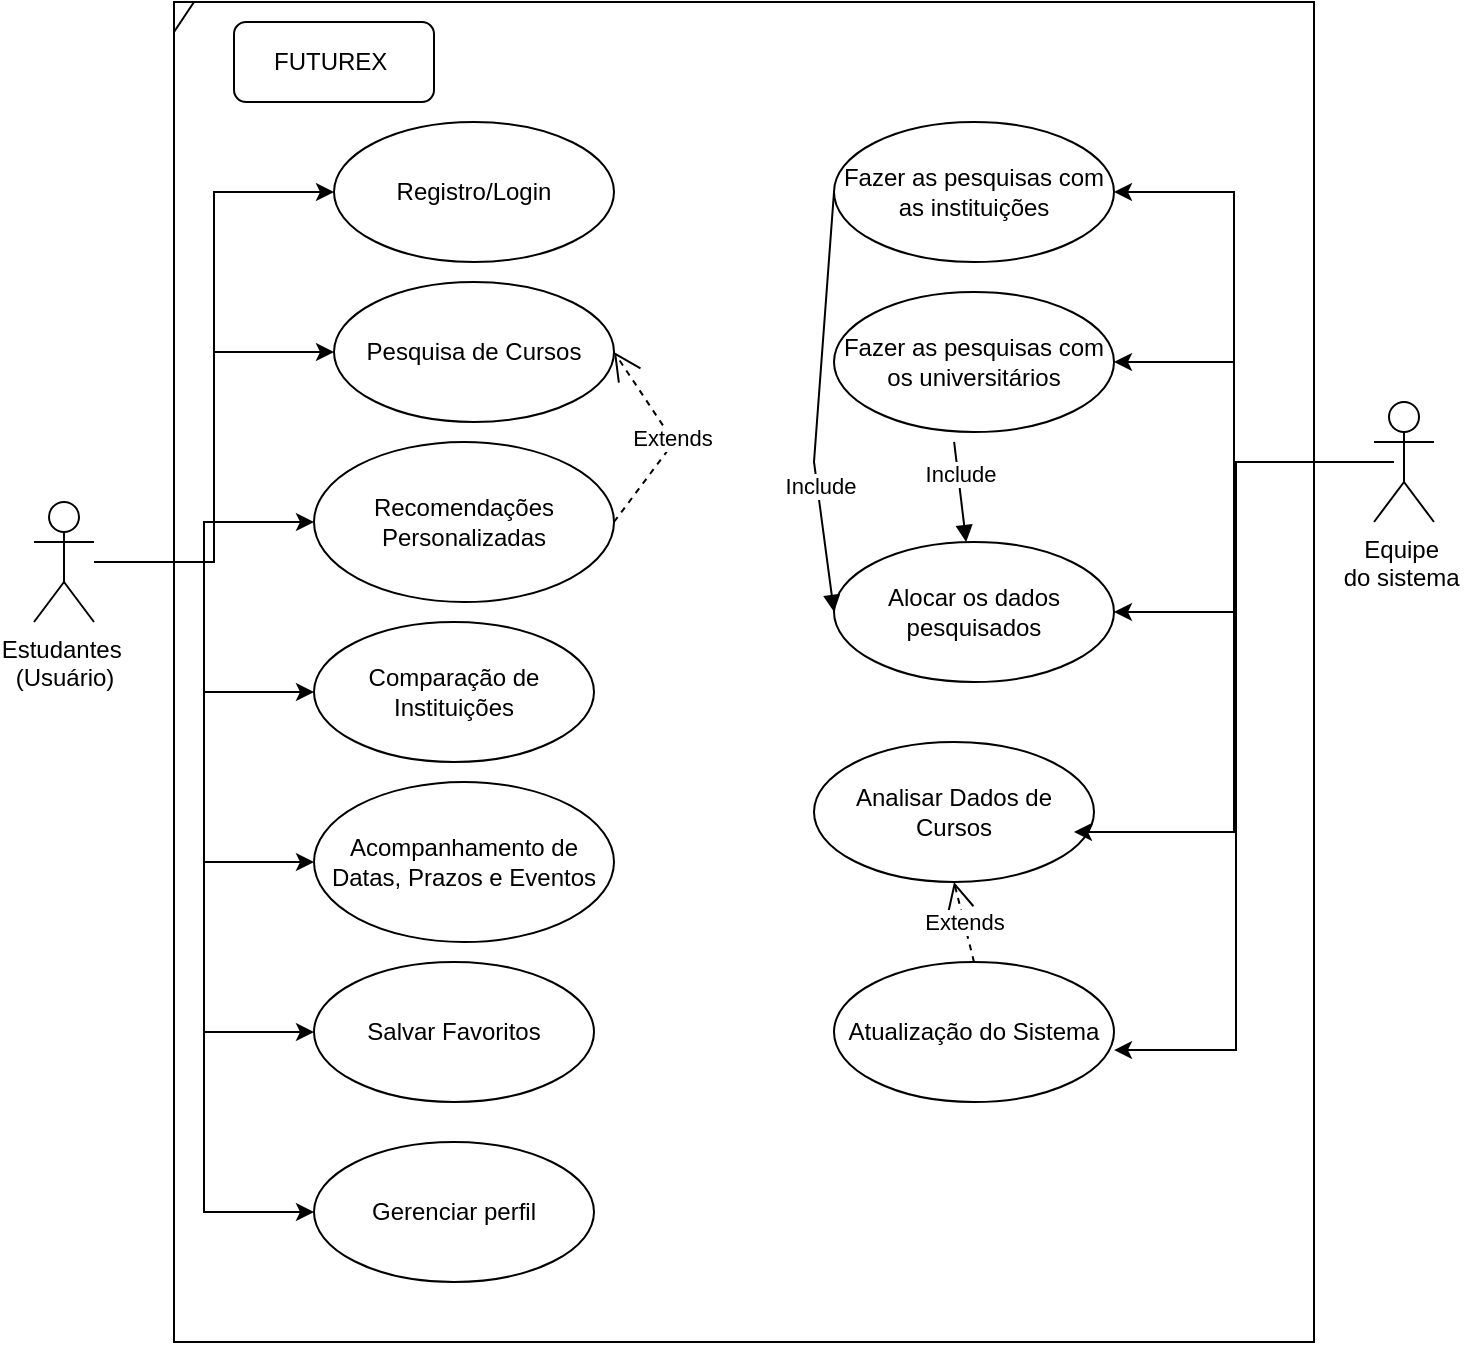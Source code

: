 <mxfile version="24.8.4">
  <diagram name="Página-1" id="-24_yZQOfbj3OQJfO07C">
    <mxGraphModel dx="833" dy="451" grid="1" gridSize="10" guides="1" tooltips="1" connect="1" arrows="1" fold="1" page="1" pageScale="1" pageWidth="827" pageHeight="1169" math="0" shadow="0">
      <root>
        <mxCell id="0" />
        <mxCell id="1" parent="0" />
        <mxCell id="6-74U6Mi0UwLJI_alVvZ-22" style="edgeStyle=orthogonalEdgeStyle;rounded=0;orthogonalLoop=1;jettySize=auto;html=1;entryX=0;entryY=0.5;entryDx=0;entryDy=0;" parent="1" source="6-74U6Mi0UwLJI_alVvZ-9" target="6-74U6Mi0UwLJI_alVvZ-13" edge="1">
          <mxGeometry relative="1" as="geometry" />
        </mxCell>
        <mxCell id="6-74U6Mi0UwLJI_alVvZ-23" style="edgeStyle=orthogonalEdgeStyle;rounded=0;orthogonalLoop=1;jettySize=auto;html=1;entryX=0;entryY=0.5;entryDx=0;entryDy=0;" parent="1" source="6-74U6Mi0UwLJI_alVvZ-9" target="6-74U6Mi0UwLJI_alVvZ-14" edge="1">
          <mxGeometry relative="1" as="geometry">
            <Array as="points">
              <mxPoint x="180" y="280" />
              <mxPoint x="180" y="175" />
            </Array>
          </mxGeometry>
        </mxCell>
        <mxCell id="6-74U6Mi0UwLJI_alVvZ-27" style="edgeStyle=orthogonalEdgeStyle;rounded=0;orthogonalLoop=1;jettySize=auto;html=1;entryX=0;entryY=0.5;entryDx=0;entryDy=0;" parent="1" source="6-74U6Mi0UwLJI_alVvZ-9" target="6-74U6Mi0UwLJI_alVvZ-15" edge="1">
          <mxGeometry relative="1" as="geometry" />
        </mxCell>
        <mxCell id="6-74U6Mi0UwLJI_alVvZ-28" style="edgeStyle=orthogonalEdgeStyle;rounded=0;orthogonalLoop=1;jettySize=auto;html=1;entryX=0;entryY=0.5;entryDx=0;entryDy=0;" parent="1" source="6-74U6Mi0UwLJI_alVvZ-9" target="6-74U6Mi0UwLJI_alVvZ-17" edge="1">
          <mxGeometry relative="1" as="geometry" />
        </mxCell>
        <mxCell id="6-74U6Mi0UwLJI_alVvZ-29" style="edgeStyle=orthogonalEdgeStyle;rounded=0;orthogonalLoop=1;jettySize=auto;html=1;entryX=0;entryY=0.5;entryDx=0;entryDy=0;" parent="1" source="6-74U6Mi0UwLJI_alVvZ-9" target="6-74U6Mi0UwLJI_alVvZ-18" edge="1">
          <mxGeometry relative="1" as="geometry" />
        </mxCell>
        <mxCell id="6-74U6Mi0UwLJI_alVvZ-30" style="edgeStyle=orthogonalEdgeStyle;rounded=0;orthogonalLoop=1;jettySize=auto;html=1;entryX=0;entryY=0.5;entryDx=0;entryDy=0;" parent="1" source="6-74U6Mi0UwLJI_alVvZ-9" target="6-74U6Mi0UwLJI_alVvZ-16" edge="1">
          <mxGeometry relative="1" as="geometry" />
        </mxCell>
        <mxCell id="6-74U6Mi0UwLJI_alVvZ-51" style="edgeStyle=orthogonalEdgeStyle;rounded=0;orthogonalLoop=1;jettySize=auto;html=1;entryX=0;entryY=0.5;entryDx=0;entryDy=0;" parent="1" source="6-74U6Mi0UwLJI_alVvZ-9" target="6-74U6Mi0UwLJI_alVvZ-50" edge="1">
          <mxGeometry relative="1" as="geometry" />
        </mxCell>
        <mxCell id="6-74U6Mi0UwLJI_alVvZ-9" value="Estudantes&amp;nbsp;&lt;div&gt;(Usuário)&lt;/div&gt;" style="shape=umlActor;verticalLabelPosition=bottom;verticalAlign=top;html=1;" parent="1" vertex="1">
          <mxGeometry x="90" y="250" width="30" height="60" as="geometry" />
        </mxCell>
        <mxCell id="6-74U6Mi0UwLJI_alVvZ-31" style="edgeStyle=orthogonalEdgeStyle;rounded=0;orthogonalLoop=1;jettySize=auto;html=1;entryX=1;entryY=0.5;entryDx=0;entryDy=0;" parent="1" source="6-74U6Mi0UwLJI_alVvZ-11" target="6-74U6Mi0UwLJI_alVvZ-24" edge="1">
          <mxGeometry relative="1" as="geometry">
            <Array as="points">
              <mxPoint x="690" y="230" />
              <mxPoint x="690" y="95" />
            </Array>
          </mxGeometry>
        </mxCell>
        <mxCell id="6-74U6Mi0UwLJI_alVvZ-32" style="edgeStyle=orthogonalEdgeStyle;rounded=0;orthogonalLoop=1;jettySize=auto;html=1;entryX=1;entryY=0.5;entryDx=0;entryDy=0;" parent="1" source="6-74U6Mi0UwLJI_alVvZ-11" target="6-74U6Mi0UwLJI_alVvZ-25" edge="1">
          <mxGeometry relative="1" as="geometry">
            <Array as="points">
              <mxPoint x="690" y="230" />
              <mxPoint x="690" y="180" />
            </Array>
          </mxGeometry>
        </mxCell>
        <mxCell id="6-74U6Mi0UwLJI_alVvZ-45" style="edgeStyle=orthogonalEdgeStyle;rounded=0;orthogonalLoop=1;jettySize=auto;html=1;entryX=1;entryY=0.5;entryDx=0;entryDy=0;" parent="1" source="6-74U6Mi0UwLJI_alVvZ-11" target="6-74U6Mi0UwLJI_alVvZ-26" edge="1">
          <mxGeometry relative="1" as="geometry">
            <Array as="points">
              <mxPoint x="690" y="230" />
              <mxPoint x="690" y="305" />
            </Array>
          </mxGeometry>
        </mxCell>
        <mxCell id="6-74U6Mi0UwLJI_alVvZ-11" value="Equipe&amp;nbsp;&lt;div&gt;do sistema&amp;nbsp;&lt;/div&gt;" style="shape=umlActor;verticalLabelPosition=bottom;verticalAlign=top;html=1;" parent="1" vertex="1">
          <mxGeometry x="760" y="200" width="30" height="60" as="geometry" />
        </mxCell>
        <mxCell id="6-74U6Mi0UwLJI_alVvZ-12" value="" style="shape=umlFrame;whiteSpace=wrap;html=1;pointerEvents=0;width=10;height=15;" parent="1" vertex="1">
          <mxGeometry x="160" width="570" height="670" as="geometry" />
        </mxCell>
        <mxCell id="6-74U6Mi0UwLJI_alVvZ-13" value="Registro/Login" style="ellipse;whiteSpace=wrap;html=1;" parent="1" vertex="1">
          <mxGeometry x="240" y="60" width="140" height="70" as="geometry" />
        </mxCell>
        <mxCell id="6-74U6Mi0UwLJI_alVvZ-14" value="Pesquisa de Cursos" style="ellipse;whiteSpace=wrap;html=1;" parent="1" vertex="1">
          <mxGeometry x="240" y="140" width="140" height="70" as="geometry" />
        </mxCell>
        <mxCell id="6-74U6Mi0UwLJI_alVvZ-15" value="Recomendações Personalizadas" style="ellipse;whiteSpace=wrap;html=1;" parent="1" vertex="1">
          <mxGeometry x="230" y="220" width="150" height="80" as="geometry" />
        </mxCell>
        <mxCell id="6-74U6Mi0UwLJI_alVvZ-16" value="Salvar Favoritos" style="ellipse;whiteSpace=wrap;html=1;" parent="1" vertex="1">
          <mxGeometry x="230" y="480" width="140" height="70" as="geometry" />
        </mxCell>
        <mxCell id="6-74U6Mi0UwLJI_alVvZ-17" value="Comparação de Instituições" style="ellipse;whiteSpace=wrap;html=1;" parent="1" vertex="1">
          <mxGeometry x="230" y="310" width="140" height="70" as="geometry" />
        </mxCell>
        <mxCell id="6-74U6Mi0UwLJI_alVvZ-18" value="Acompanhamento de Datas, Prazos e Eventos" style="ellipse;whiteSpace=wrap;html=1;" parent="1" vertex="1">
          <mxGeometry x="230" y="390" width="150" height="80" as="geometry" />
        </mxCell>
        <mxCell id="6-74U6Mi0UwLJI_alVvZ-19" value="Analisar Dados de Cursos" style="ellipse;whiteSpace=wrap;html=1;" parent="1" vertex="1">
          <mxGeometry x="480" y="370" width="140" height="70" as="geometry" />
        </mxCell>
        <mxCell id="6-74U6Mi0UwLJI_alVvZ-20" value="Atualização do Sistema" style="ellipse;whiteSpace=wrap;html=1;" parent="1" vertex="1">
          <mxGeometry x="490" y="480" width="140" height="70" as="geometry" />
        </mxCell>
        <mxCell id="6-74U6Mi0UwLJI_alVvZ-24" value="Fazer as pesquisas com as instituições" style="ellipse;whiteSpace=wrap;html=1;" parent="1" vertex="1">
          <mxGeometry x="490" y="60" width="140" height="70" as="geometry" />
        </mxCell>
        <mxCell id="6-74U6Mi0UwLJI_alVvZ-25" value="Fazer as pesquisas com os universitários" style="ellipse;whiteSpace=wrap;html=1;" parent="1" vertex="1">
          <mxGeometry x="490" y="145" width="140" height="70" as="geometry" />
        </mxCell>
        <mxCell id="6-74U6Mi0UwLJI_alVvZ-26" value="Alocar os dados pesquisados" style="ellipse;whiteSpace=wrap;html=1;" parent="1" vertex="1">
          <mxGeometry x="490" y="270" width="140" height="70" as="geometry" />
        </mxCell>
        <mxCell id="6-74U6Mi0UwLJI_alVvZ-34" style="edgeStyle=orthogonalEdgeStyle;rounded=0;orthogonalLoop=1;jettySize=auto;html=1;entryX=1;entryY=0.5;entryDx=0;entryDy=0;" parent="1" edge="1">
          <mxGeometry relative="1" as="geometry">
            <mxPoint x="770" y="230" as="sourcePoint" />
            <mxPoint x="610.0" y="415" as="targetPoint" />
            <Array as="points">
              <mxPoint x="690" y="230" />
              <mxPoint x="690" y="415" />
            </Array>
          </mxGeometry>
        </mxCell>
        <mxCell id="6-74U6Mi0UwLJI_alVvZ-35" style="edgeStyle=orthogonalEdgeStyle;rounded=0;orthogonalLoop=1;jettySize=auto;html=1;entryX=0.993;entryY=0.629;entryDx=0;entryDy=0;entryPerimeter=0;" parent="1" edge="1">
          <mxGeometry relative="1" as="geometry">
            <mxPoint x="760.98" y="230.0" as="sourcePoint" />
            <mxPoint x="630" y="524.03" as="targetPoint" />
            <Array as="points">
              <mxPoint x="690.98" y="230" />
              <mxPoint x="690.98" y="524" />
            </Array>
          </mxGeometry>
        </mxCell>
        <mxCell id="6-74U6Mi0UwLJI_alVvZ-41" value="Include" style="html=1;verticalAlign=bottom;endArrow=block;curved=0;rounded=0;exitX=0;exitY=0.5;exitDx=0;exitDy=0;entryX=0;entryY=0.5;entryDx=0;entryDy=0;" parent="1" source="6-74U6Mi0UwLJI_alVvZ-24" target="6-74U6Mi0UwLJI_alVvZ-26" edge="1">
          <mxGeometry x="0.488" width="80" relative="1" as="geometry">
            <mxPoint x="470" y="140" as="sourcePoint" />
            <mxPoint x="550" y="140" as="targetPoint" />
            <Array as="points">
              <mxPoint x="480" y="230" />
            </Array>
            <mxPoint as="offset" />
          </mxGeometry>
        </mxCell>
        <mxCell id="6-74U6Mi0UwLJI_alVvZ-43" value="Include" style="html=1;verticalAlign=bottom;endArrow=block;curved=0;rounded=0;exitX=0.429;exitY=1.071;exitDx=0;exitDy=0;exitPerimeter=0;" parent="1" source="6-74U6Mi0UwLJI_alVvZ-25" target="6-74U6Mi0UwLJI_alVvZ-26" edge="1">
          <mxGeometry width="80" relative="1" as="geometry">
            <mxPoint x="590" y="220" as="sourcePoint" />
            <mxPoint x="670" y="220" as="targetPoint" />
          </mxGeometry>
        </mxCell>
        <mxCell id="6-74U6Mi0UwLJI_alVvZ-44" value="Extends" style="endArrow=open;endSize=12;dashed=1;html=1;rounded=0;entryX=0.5;entryY=1;entryDx=0;entryDy=0;exitX=0.5;exitY=0;exitDx=0;exitDy=0;" parent="1" source="6-74U6Mi0UwLJI_alVvZ-20" target="6-74U6Mi0UwLJI_alVvZ-19" edge="1">
          <mxGeometry width="160" relative="1" as="geometry">
            <mxPoint x="480" y="470" as="sourcePoint" />
            <mxPoint x="640" y="470" as="targetPoint" />
          </mxGeometry>
        </mxCell>
        <mxCell id="6-74U6Mi0UwLJI_alVvZ-46" value="FUTUREX&amp;nbsp;" style="rounded=1;whiteSpace=wrap;html=1;" parent="1" vertex="1">
          <mxGeometry x="190" y="10" width="100" height="40" as="geometry" />
        </mxCell>
        <mxCell id="6-74U6Mi0UwLJI_alVvZ-50" value="&lt;div&gt;Gerenciar perfil&lt;br&gt;&lt;/div&gt;" style="ellipse;whiteSpace=wrap;html=1;" parent="1" vertex="1">
          <mxGeometry x="230" y="570" width="140" height="70" as="geometry" />
        </mxCell>
        <mxCell id="X0R7aQbF6KXk2SqA_xjN-3" value="Extends" style="endArrow=open;endSize=12;dashed=1;html=1;rounded=0;entryX=1;entryY=0.5;entryDx=0;entryDy=0;exitX=1;exitY=0.5;exitDx=0;exitDy=0;" edge="1" parent="1" source="6-74U6Mi0UwLJI_alVvZ-15" target="6-74U6Mi0UwLJI_alVvZ-14">
          <mxGeometry width="160" relative="1" as="geometry">
            <mxPoint x="400" y="400" as="sourcePoint" />
            <mxPoint x="390" y="360" as="targetPoint" />
            <Array as="points">
              <mxPoint x="410" y="220" />
            </Array>
          </mxGeometry>
        </mxCell>
      </root>
    </mxGraphModel>
  </diagram>
</mxfile>
